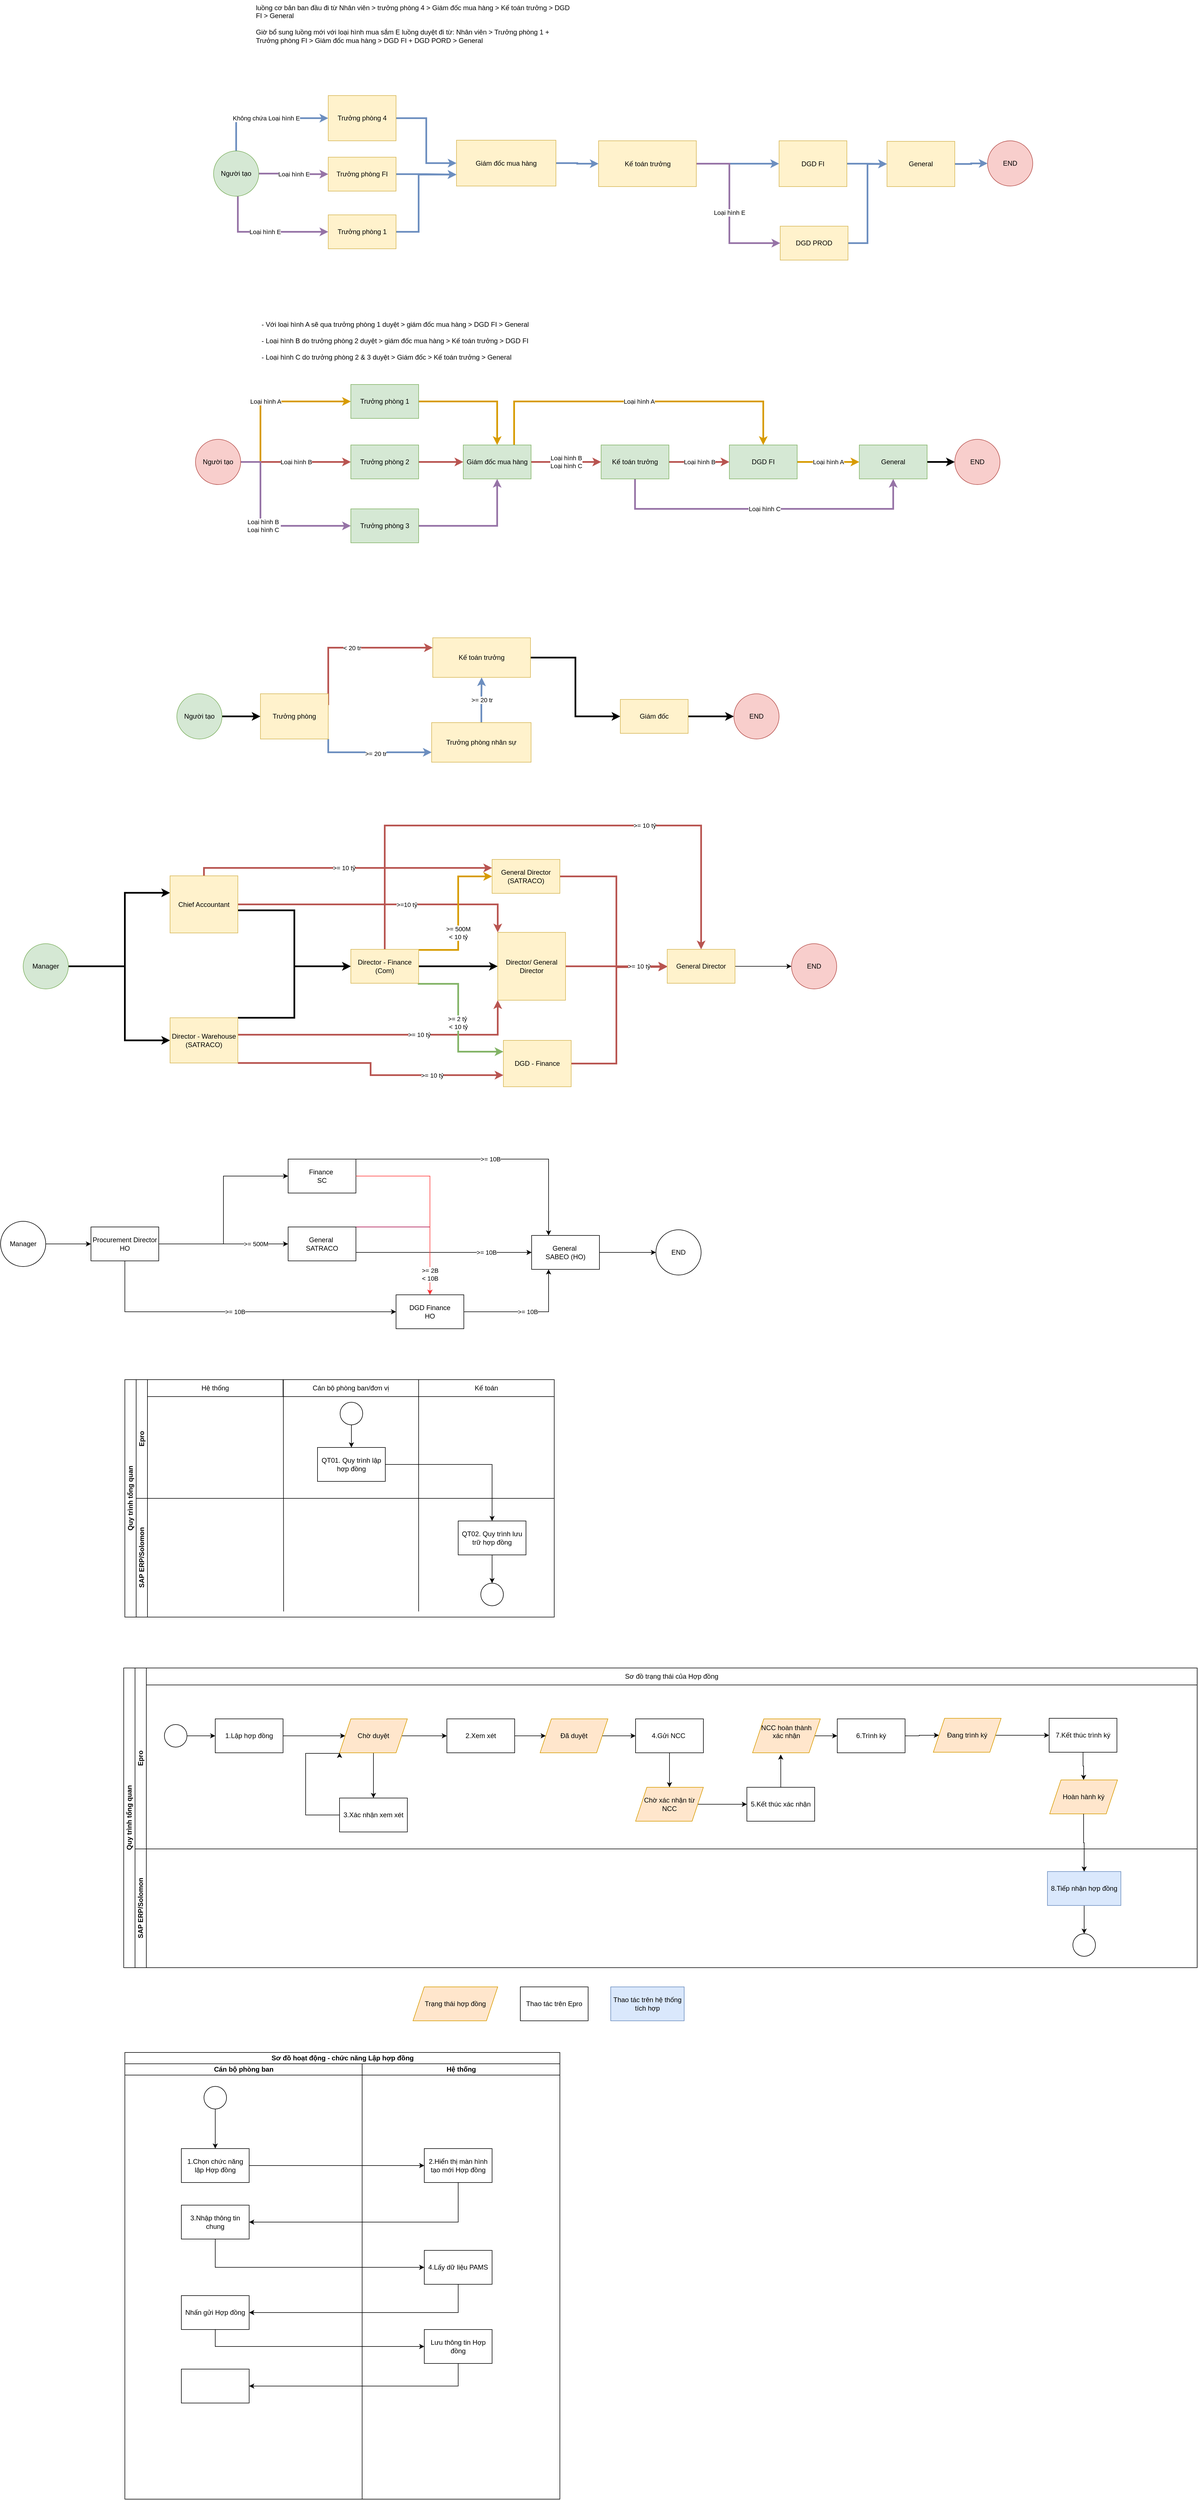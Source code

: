 <mxfile version="24.5.4" type="github">
  <diagram name="Trang-1" id="DKE-1wA-68H6ANHlTrfW">
    <mxGraphModel dx="1660" dy="3191" grid="1" gridSize="10" guides="1" tooltips="1" connect="1" arrows="1" fold="1" page="1" pageScale="1" pageWidth="827" pageHeight="1169" math="0" shadow="0">
      <root>
        <mxCell id="0" />
        <mxCell id="1" parent="0" />
        <mxCell id="VpRF0-kcj2pOvB9V1jlZ-3" value="" style="edgeStyle=orthogonalEdgeStyle;rounded=0;orthogonalLoop=1;jettySize=auto;html=1;" parent="1" source="VpRF0-kcj2pOvB9V1jlZ-1" target="VpRF0-kcj2pOvB9V1jlZ-2" edge="1">
          <mxGeometry relative="1" as="geometry" />
        </mxCell>
        <mxCell id="VpRF0-kcj2pOvB9V1jlZ-1" value="Manager" style="ellipse;whiteSpace=wrap;html=1;aspect=fixed;" parent="1" vertex="1">
          <mxGeometry x="20" y="370" width="80" height="80" as="geometry" />
        </mxCell>
        <mxCell id="VpRF0-kcj2pOvB9V1jlZ-5" value="" style="edgeStyle=orthogonalEdgeStyle;rounded=0;orthogonalLoop=1;jettySize=auto;html=1;entryX=0;entryY=0.5;entryDx=0;entryDy=0;" parent="1" source="VpRF0-kcj2pOvB9V1jlZ-2" target="VpRF0-kcj2pOvB9V1jlZ-4" edge="1">
          <mxGeometry relative="1" as="geometry" />
        </mxCell>
        <mxCell id="VpRF0-kcj2pOvB9V1jlZ-7" value="&amp;gt;= 500M" style="edgeStyle=orthogonalEdgeStyle;rounded=0;orthogonalLoop=1;jettySize=auto;html=1;" parent="1" source="VpRF0-kcj2pOvB9V1jlZ-2" target="VpRF0-kcj2pOvB9V1jlZ-6" edge="1">
          <mxGeometry x="0.5" relative="1" as="geometry">
            <mxPoint as="offset" />
          </mxGeometry>
        </mxCell>
        <mxCell id="VpRF0-kcj2pOvB9V1jlZ-9" value="&amp;gt;= 10B" style="edgeStyle=orthogonalEdgeStyle;rounded=0;orthogonalLoop=1;jettySize=auto;html=1;" parent="1" source="VpRF0-kcj2pOvB9V1jlZ-2" target="VpRF0-kcj2pOvB9V1jlZ-8" edge="1">
          <mxGeometry relative="1" as="geometry">
            <Array as="points">
              <mxPoint x="240" y="530" />
            </Array>
          </mxGeometry>
        </mxCell>
        <mxCell id="VpRF0-kcj2pOvB9V1jlZ-2" value="Procurement Director&lt;br&gt;HO" style="whiteSpace=wrap;html=1;" parent="1" vertex="1">
          <mxGeometry x="180" y="380" width="120" height="60" as="geometry" />
        </mxCell>
        <mxCell id="VpRF0-kcj2pOvB9V1jlZ-14" value="&amp;gt;= 10B" style="edgeStyle=orthogonalEdgeStyle;rounded=0;orthogonalLoop=1;jettySize=auto;html=1;exitX=1;exitY=0;exitDx=0;exitDy=0;entryX=0.25;entryY=0;entryDx=0;entryDy=0;" parent="1" source="VpRF0-kcj2pOvB9V1jlZ-4" target="VpRF0-kcj2pOvB9V1jlZ-12" edge="1">
          <mxGeometry relative="1" as="geometry">
            <mxPoint x="990" y="360" as="targetPoint" />
            <Array as="points">
              <mxPoint x="990" y="260" />
            </Array>
          </mxGeometry>
        </mxCell>
        <mxCell id="VpRF0-kcj2pOvB9V1jlZ-4" value="Finance&amp;nbsp;&lt;br&gt;SC" style="whiteSpace=wrap;html=1;" parent="1" vertex="1">
          <mxGeometry x="529" y="260" width="120" height="60" as="geometry" />
        </mxCell>
        <mxCell id="VpRF0-kcj2pOvB9V1jlZ-11" style="edgeStyle=orthogonalEdgeStyle;rounded=0;orthogonalLoop=1;jettySize=auto;html=1;entryX=0.5;entryY=0;entryDx=0;entryDy=0;fillColor=#FF0000;strokeColor=#A50040;" parent="1" source="VpRF0-kcj2pOvB9V1jlZ-6" target="VpRF0-kcj2pOvB9V1jlZ-8" edge="1">
          <mxGeometry relative="1" as="geometry">
            <mxPoint x="740" y="490" as="targetPoint" />
            <Array as="points">
              <mxPoint x="780" y="380" />
            </Array>
          </mxGeometry>
        </mxCell>
        <mxCell id="VpRF0-kcj2pOvB9V1jlZ-17" value="&amp;gt;= 10B" style="edgeStyle=orthogonalEdgeStyle;rounded=0;orthogonalLoop=1;jettySize=auto;html=1;exitX=1;exitY=0.75;exitDx=0;exitDy=0;entryX=0;entryY=0.5;entryDx=0;entryDy=0;" parent="1" source="VpRF0-kcj2pOvB9V1jlZ-6" target="VpRF0-kcj2pOvB9V1jlZ-12" edge="1">
          <mxGeometry x="0.485" relative="1" as="geometry">
            <mxPoint as="offset" />
          </mxGeometry>
        </mxCell>
        <mxCell id="VpRF0-kcj2pOvB9V1jlZ-6" value="General&amp;nbsp;&lt;br&gt;SATRACO" style="whiteSpace=wrap;html=1;" parent="1" vertex="1">
          <mxGeometry x="529" y="380" width="120" height="60" as="geometry" />
        </mxCell>
        <mxCell id="VpRF0-kcj2pOvB9V1jlZ-13" value="&amp;gt;= 10B" style="edgeStyle=orthogonalEdgeStyle;rounded=0;orthogonalLoop=1;jettySize=auto;html=1;" parent="1" source="VpRF0-kcj2pOvB9V1jlZ-8" target="VpRF0-kcj2pOvB9V1jlZ-12" edge="1">
          <mxGeometry relative="1" as="geometry">
            <Array as="points">
              <mxPoint x="990" y="530" />
            </Array>
          </mxGeometry>
        </mxCell>
        <mxCell id="VpRF0-kcj2pOvB9V1jlZ-8" value="DGD Finance&lt;br&gt;HO" style="whiteSpace=wrap;html=1;" parent="1" vertex="1">
          <mxGeometry x="720" y="500" width="120" height="60" as="geometry" />
        </mxCell>
        <mxCell id="VpRF0-kcj2pOvB9V1jlZ-10" value="&amp;gt;= 2B&lt;br&gt;&amp;lt; 10B" style="edgeStyle=orthogonalEdgeStyle;rounded=0;orthogonalLoop=1;jettySize=auto;html=1;entryX=0.5;entryY=0;entryDx=0;entryDy=0;fillColor=#f8cecc;strokeColor=#FF3333;" parent="1" source="VpRF0-kcj2pOvB9V1jlZ-4" target="VpRF0-kcj2pOvB9V1jlZ-8" edge="1">
          <mxGeometry x="0.789" relative="1" as="geometry">
            <mxPoint as="offset" />
          </mxGeometry>
        </mxCell>
        <mxCell id="VpRF0-kcj2pOvB9V1jlZ-19" value="" style="edgeStyle=orthogonalEdgeStyle;rounded=0;orthogonalLoop=1;jettySize=auto;html=1;" parent="1" source="VpRF0-kcj2pOvB9V1jlZ-12" target="VpRF0-kcj2pOvB9V1jlZ-18" edge="1">
          <mxGeometry relative="1" as="geometry" />
        </mxCell>
        <mxCell id="VpRF0-kcj2pOvB9V1jlZ-12" value="General&amp;nbsp;&lt;br&gt;SABEO (HO)" style="whiteSpace=wrap;html=1;" parent="1" vertex="1">
          <mxGeometry x="960" y="395" width="120" height="60" as="geometry" />
        </mxCell>
        <mxCell id="VpRF0-kcj2pOvB9V1jlZ-18" value="END" style="ellipse;whiteSpace=wrap;html=1;" parent="1" vertex="1">
          <mxGeometry x="1180" y="385" width="80" height="80" as="geometry" />
        </mxCell>
        <mxCell id="MUlyrBpXQZyQgoHhLzQk-3" value="" style="edgeStyle=orthogonalEdgeStyle;rounded=0;orthogonalLoop=1;jettySize=auto;html=1;strokeWidth=3;" parent="1" source="MUlyrBpXQZyQgoHhLzQk-1" target="MUlyrBpXQZyQgoHhLzQk-2" edge="1">
          <mxGeometry relative="1" as="geometry">
            <Array as="points">
              <mxPoint x="240" y="-81" />
              <mxPoint x="240" y="-211" />
            </Array>
          </mxGeometry>
        </mxCell>
        <mxCell id="MUlyrBpXQZyQgoHhLzQk-29" style="edgeStyle=orthogonalEdgeStyle;rounded=0;orthogonalLoop=1;jettySize=auto;html=1;entryX=0;entryY=0.5;entryDx=0;entryDy=0;strokeWidth=3;" parent="1" source="MUlyrBpXQZyQgoHhLzQk-1" target="MUlyrBpXQZyQgoHhLzQk-4" edge="1">
          <mxGeometry relative="1" as="geometry">
            <Array as="points">
              <mxPoint x="240" y="-81" />
              <mxPoint x="240" y="50" />
            </Array>
          </mxGeometry>
        </mxCell>
        <mxCell id="MUlyrBpXQZyQgoHhLzQk-1" value="Manager" style="ellipse;whiteSpace=wrap;html=1;aspect=fixed;fillColor=#d5e8d4;strokeColor=#82b366;" parent="1" vertex="1">
          <mxGeometry x="60" y="-121" width="80" height="80" as="geometry" />
        </mxCell>
        <mxCell id="MUlyrBpXQZyQgoHhLzQk-7" value="" style="edgeStyle=orthogonalEdgeStyle;rounded=0;orthogonalLoop=1;jettySize=auto;html=1;entryX=0;entryY=0.5;entryDx=0;entryDy=0;strokeWidth=3;" parent="1" source="MUlyrBpXQZyQgoHhLzQk-2" target="MUlyrBpXQZyQgoHhLzQk-6" edge="1">
          <mxGeometry relative="1" as="geometry">
            <Array as="points">
              <mxPoint x="440" y="-180" />
              <mxPoint x="540" y="-180" />
              <mxPoint x="540" y="-81" />
            </Array>
          </mxGeometry>
        </mxCell>
        <mxCell id="MUlyrBpXQZyQgoHhLzQk-20" value="&amp;gt;= 10 tỷ" style="edgeStyle=orthogonalEdgeStyle;rounded=0;orthogonalLoop=1;jettySize=auto;html=1;entryX=0;entryY=0.25;entryDx=0;entryDy=0;fillColor=#f8cecc;strokeColor=#b85450;strokeWidth=3;" parent="1" source="MUlyrBpXQZyQgoHhLzQk-2" target="MUlyrBpXQZyQgoHhLzQk-11" edge="1">
          <mxGeometry relative="1" as="geometry">
            <Array as="points">
              <mxPoint x="380" y="-255" />
            </Array>
          </mxGeometry>
        </mxCell>
        <mxCell id="MUlyrBpXQZyQgoHhLzQk-25" value="&amp;gt;=10 tỷ" style="edgeStyle=orthogonalEdgeStyle;rounded=0;orthogonalLoop=1;jettySize=auto;html=1;exitX=1;exitY=0.5;exitDx=0;exitDy=0;entryX=0;entryY=0;entryDx=0;entryDy=0;fillColor=#f8cecc;strokeColor=#b85450;strokeWidth=3;" parent="1" source="MUlyrBpXQZyQgoHhLzQk-2" target="MUlyrBpXQZyQgoHhLzQk-9" edge="1">
          <mxGeometry x="0.171" relative="1" as="geometry">
            <Array as="points">
              <mxPoint x="440" y="-190" />
              <mxPoint x="900" y="-190" />
            </Array>
            <mxPoint as="offset" />
          </mxGeometry>
        </mxCell>
        <mxCell id="MUlyrBpXQZyQgoHhLzQk-2" value="Chief Accountant" style="whiteSpace=wrap;html=1;fillColor=#fff2cc;strokeColor=#d6b656;" parent="1" vertex="1">
          <mxGeometry x="320" y="-241" width="120" height="101" as="geometry" />
        </mxCell>
        <mxCell id="MUlyrBpXQZyQgoHhLzQk-8" style="edgeStyle=orthogonalEdgeStyle;rounded=0;orthogonalLoop=1;jettySize=auto;html=1;exitX=1;exitY=0;exitDx=0;exitDy=0;entryX=0;entryY=0.5;entryDx=0;entryDy=0;strokeWidth=3;" parent="1" source="MUlyrBpXQZyQgoHhLzQk-4" target="MUlyrBpXQZyQgoHhLzQk-6" edge="1">
          <mxGeometry relative="1" as="geometry">
            <Array as="points">
              <mxPoint x="540" y="10" />
              <mxPoint x="540" y="-81" />
            </Array>
          </mxGeometry>
        </mxCell>
        <mxCell id="MUlyrBpXQZyQgoHhLzQk-24" value="&amp;gt;= 10 tỷ" style="edgeStyle=orthogonalEdgeStyle;rounded=0;orthogonalLoop=1;jettySize=auto;html=1;exitX=1;exitY=0.75;exitDx=0;exitDy=0;entryX=0;entryY=1;entryDx=0;entryDy=0;fillColor=#f8cecc;strokeColor=#b85450;strokeWidth=3;" parent="1" target="MUlyrBpXQZyQgoHhLzQk-9" edge="1">
          <mxGeometry x="0.388" relative="1" as="geometry">
            <mxPoint x="790" y="-41" as="targetPoint" />
            <mxPoint x="330" y="64" as="sourcePoint" />
            <Array as="points">
              <mxPoint x="330" y="40" />
              <mxPoint x="900" y="40" />
            </Array>
            <mxPoint as="offset" />
          </mxGeometry>
        </mxCell>
        <mxCell id="MUlyrBpXQZyQgoHhLzQk-26" value="&amp;gt;= 10 tỷ" style="edgeStyle=orthogonalEdgeStyle;rounded=0;orthogonalLoop=1;jettySize=auto;html=1;entryX=0;entryY=0.75;entryDx=0;entryDy=0;fillColor=#f8cecc;strokeColor=#b85450;strokeWidth=3;" parent="1" source="MUlyrBpXQZyQgoHhLzQk-4" target="MUlyrBpXQZyQgoHhLzQk-13" edge="1">
          <mxGeometry x="0.483" relative="1" as="geometry">
            <Array as="points">
              <mxPoint x="675" y="90" />
              <mxPoint x="675" y="112" />
            </Array>
            <mxPoint x="1" as="offset" />
          </mxGeometry>
        </mxCell>
        <mxCell id="MUlyrBpXQZyQgoHhLzQk-4" value="Director - Warehouse (SATRACO)" style="whiteSpace=wrap;html=1;fillColor=#fff2cc;strokeColor=#d6b656;" parent="1" vertex="1">
          <mxGeometry x="320" y="10" width="120" height="80" as="geometry" />
        </mxCell>
        <mxCell id="MUlyrBpXQZyQgoHhLzQk-10" value="" style="edgeStyle=orthogonalEdgeStyle;rounded=0;orthogonalLoop=1;jettySize=auto;html=1;strokeWidth=3;" parent="1" source="MUlyrBpXQZyQgoHhLzQk-6" target="MUlyrBpXQZyQgoHhLzQk-9" edge="1">
          <mxGeometry relative="1" as="geometry" />
        </mxCell>
        <mxCell id="MUlyrBpXQZyQgoHhLzQk-12" value="&amp;gt;= 500M&lt;br&gt;&amp;lt; 10 tỷ" style="edgeStyle=orthogonalEdgeStyle;rounded=0;orthogonalLoop=1;jettySize=auto;html=1;fillColor=#ffe6cc;strokeColor=#d79b00;strokeWidth=3;" parent="1" source="MUlyrBpXQZyQgoHhLzQk-6" target="MUlyrBpXQZyQgoHhLzQk-11" edge="1">
          <mxGeometry x="-0.231" relative="1" as="geometry">
            <Array as="points">
              <mxPoint x="830" y="-110" />
              <mxPoint x="830" y="-240" />
            </Array>
            <mxPoint as="offset" />
          </mxGeometry>
        </mxCell>
        <mxCell id="MUlyrBpXQZyQgoHhLzQk-14" value="&amp;gt;= 2 tỷ&amp;nbsp;&lt;br&gt;&amp;lt; 10 tỷ" style="edgeStyle=orthogonalEdgeStyle;rounded=0;orthogonalLoop=1;jettySize=auto;html=1;fillColor=#d5e8d4;strokeColor=#82b366;strokeWidth=3;" parent="1" source="MUlyrBpXQZyQgoHhLzQk-6" target="MUlyrBpXQZyQgoHhLzQk-13" edge="1">
          <mxGeometry x="0.033" relative="1" as="geometry">
            <Array as="points">
              <mxPoint x="760" y="-50" />
              <mxPoint x="830" y="-50" />
              <mxPoint x="830" y="70" />
            </Array>
            <mxPoint as="offset" />
          </mxGeometry>
        </mxCell>
        <mxCell id="MUlyrBpXQZyQgoHhLzQk-16" value="&amp;gt;= 10 tỷ" style="edgeStyle=orthogonalEdgeStyle;rounded=0;orthogonalLoop=1;jettySize=auto;html=1;fillColor=#f8cecc;strokeColor=#b85450;strokeWidth=3;" parent="1" source="MUlyrBpXQZyQgoHhLzQk-6" target="MUlyrBpXQZyQgoHhLzQk-15" edge="1">
          <mxGeometry x="0.361" relative="1" as="geometry">
            <Array as="points">
              <mxPoint x="700" y="-330" />
              <mxPoint x="1260" y="-330" />
            </Array>
            <mxPoint as="offset" />
          </mxGeometry>
        </mxCell>
        <mxCell id="MUlyrBpXQZyQgoHhLzQk-6" value="Director - Finance (Com)" style="whiteSpace=wrap;html=1;fillColor=#fff2cc;strokeColor=#d6b656;" parent="1" vertex="1">
          <mxGeometry x="640" y="-111" width="120" height="60" as="geometry" />
        </mxCell>
        <mxCell id="MUlyrBpXQZyQgoHhLzQk-28" style="edgeStyle=orthogonalEdgeStyle;rounded=0;orthogonalLoop=1;jettySize=auto;html=1;exitX=1;exitY=0.5;exitDx=0;exitDy=0;fillColor=#f8cecc;strokeColor=#b85450;strokeWidth=3;" parent="1" source="MUlyrBpXQZyQgoHhLzQk-9" edge="1">
          <mxGeometry relative="1" as="geometry">
            <mxPoint x="1200" y="-80" as="targetPoint" />
          </mxGeometry>
        </mxCell>
        <mxCell id="MUlyrBpXQZyQgoHhLzQk-9" value="Director/ General Director" style="whiteSpace=wrap;html=1;fillColor=#fff2cc;strokeColor=#d6b656;" parent="1" vertex="1">
          <mxGeometry x="900" y="-141" width="120" height="120" as="geometry" />
        </mxCell>
        <mxCell id="MUlyrBpXQZyQgoHhLzQk-17" value="" style="edgeStyle=orthogonalEdgeStyle;rounded=0;orthogonalLoop=1;jettySize=auto;html=1;entryX=0;entryY=0.5;entryDx=0;entryDy=0;fillColor=#f8cecc;strokeColor=#b85450;strokeWidth=3;" parent="1" source="MUlyrBpXQZyQgoHhLzQk-11" target="MUlyrBpXQZyQgoHhLzQk-15" edge="1">
          <mxGeometry relative="1" as="geometry">
            <Array as="points">
              <mxPoint x="1110" y="-240" />
              <mxPoint x="1110" y="-81" />
            </Array>
          </mxGeometry>
        </mxCell>
        <mxCell id="MUlyrBpXQZyQgoHhLzQk-11" value="General Director (SATRACO)" style="whiteSpace=wrap;html=1;fillColor=#fff2cc;strokeColor=#d6b656;" parent="1" vertex="1">
          <mxGeometry x="890" y="-270" width="120" height="60" as="geometry" />
        </mxCell>
        <mxCell id="MUlyrBpXQZyQgoHhLzQk-19" value="&amp;gt;= 10 tỷ" style="edgeStyle=orthogonalEdgeStyle;rounded=0;orthogonalLoop=1;jettySize=auto;html=1;entryX=0;entryY=0.5;entryDx=0;entryDy=0;fillColor=#f8cecc;strokeColor=#b85450;strokeWidth=3;" parent="1" source="MUlyrBpXQZyQgoHhLzQk-13" target="MUlyrBpXQZyQgoHhLzQk-15" edge="1">
          <mxGeometry x="0.708" relative="1" as="geometry">
            <Array as="points">
              <mxPoint x="1110" y="91" />
              <mxPoint x="1110" y="-81" />
            </Array>
            <mxPoint as="offset" />
          </mxGeometry>
        </mxCell>
        <mxCell id="MUlyrBpXQZyQgoHhLzQk-13" value="DGD - Finance" style="whiteSpace=wrap;html=1;fillColor=#fff2cc;strokeColor=#d6b656;" parent="1" vertex="1">
          <mxGeometry x="910" y="50" width="120" height="82" as="geometry" />
        </mxCell>
        <mxCell id="MUlyrBpXQZyQgoHhLzQk-31" value="" style="edgeStyle=orthogonalEdgeStyle;rounded=0;orthogonalLoop=1;jettySize=auto;html=1;" parent="1" source="MUlyrBpXQZyQgoHhLzQk-15" target="MUlyrBpXQZyQgoHhLzQk-30" edge="1">
          <mxGeometry relative="1" as="geometry" />
        </mxCell>
        <mxCell id="MUlyrBpXQZyQgoHhLzQk-15" value="General Director" style="whiteSpace=wrap;html=1;fillColor=#fff2cc;strokeColor=#d6b656;" parent="1" vertex="1">
          <mxGeometry x="1200" y="-111" width="120" height="60" as="geometry" />
        </mxCell>
        <mxCell id="MUlyrBpXQZyQgoHhLzQk-30" value="END" style="ellipse;whiteSpace=wrap;html=1;fillColor=#f8cecc;strokeColor=#b85450;" parent="1" vertex="1">
          <mxGeometry x="1420" y="-121" width="80" height="80" as="geometry" />
        </mxCell>
        <mxCell id="Dv49LnbUf5v2qNtDCflY-1" value="Quy trình tổng quan" style="swimlane;childLayout=stackLayout;resizeParent=1;resizeParentMax=0;horizontal=0;startSize=20;horizontalStack=0;html=1;" parent="1" vertex="1">
          <mxGeometry x="240" y="650" width="760" height="420" as="geometry" />
        </mxCell>
        <mxCell id="Dv49LnbUf5v2qNtDCflY-3" value="Epro" style="swimlane;startSize=20;horizontal=0;html=1;" parent="Dv49LnbUf5v2qNtDCflY-1" vertex="1">
          <mxGeometry x="20" width="740" height="210" as="geometry" />
        </mxCell>
        <mxCell id="Dv49LnbUf5v2qNtDCflY-6" value="Hệ thống" style="rounded=0;whiteSpace=wrap;html=1;" parent="Dv49LnbUf5v2qNtDCflY-3" vertex="1">
          <mxGeometry x="20" width="240" height="30" as="geometry" />
        </mxCell>
        <mxCell id="Dv49LnbUf5v2qNtDCflY-8" value="" style="endArrow=none;html=1;rounded=0;entryX=0.25;entryY=0;entryDx=0;entryDy=0;" parent="Dv49LnbUf5v2qNtDCflY-3" edge="1">
          <mxGeometry width="50" height="50" relative="1" as="geometry">
            <mxPoint x="500" y="410" as="sourcePoint" />
            <mxPoint x="500" as="targetPoint" />
          </mxGeometry>
        </mxCell>
        <mxCell id="Dv49LnbUf5v2qNtDCflY-9" value="Cán bộ phòng ban/đơn vị" style="rounded=0;whiteSpace=wrap;html=1;" parent="Dv49LnbUf5v2qNtDCflY-3" vertex="1">
          <mxGeometry x="260" width="240" height="30" as="geometry" />
        </mxCell>
        <mxCell id="Dv49LnbUf5v2qNtDCflY-16" value="Kế toán" style="rounded=0;whiteSpace=wrap;html=1;" parent="Dv49LnbUf5v2qNtDCflY-3" vertex="1">
          <mxGeometry x="500" width="240" height="30" as="geometry" />
        </mxCell>
        <mxCell id="Dv49LnbUf5v2qNtDCflY-20" value="" style="edgeStyle=orthogonalEdgeStyle;rounded=0;orthogonalLoop=1;jettySize=auto;html=1;" parent="Dv49LnbUf5v2qNtDCflY-3" source="Dv49LnbUf5v2qNtDCflY-17" target="Dv49LnbUf5v2qNtDCflY-19" edge="1">
          <mxGeometry relative="1" as="geometry" />
        </mxCell>
        <mxCell id="Dv49LnbUf5v2qNtDCflY-17" value="" style="ellipse;whiteSpace=wrap;html=1;aspect=fixed;" parent="Dv49LnbUf5v2qNtDCflY-3" vertex="1">
          <mxGeometry x="361" y="40" width="40" height="40" as="geometry" />
        </mxCell>
        <mxCell id="Dv49LnbUf5v2qNtDCflY-19" value="QT01. Quy trình lập hợp đồng" style="whiteSpace=wrap;html=1;" parent="Dv49LnbUf5v2qNtDCflY-3" vertex="1">
          <mxGeometry x="321" y="120" width="120" height="60" as="geometry" />
        </mxCell>
        <mxCell id="Dv49LnbUf5v2qNtDCflY-4" value="SAP ERP/Solomon" style="swimlane;startSize=20;horizontal=0;html=1;" parent="Dv49LnbUf5v2qNtDCflY-1" vertex="1">
          <mxGeometry x="20" y="210" width="740" height="210" as="geometry" />
        </mxCell>
        <mxCell id="Dv49LnbUf5v2qNtDCflY-18" value="" style="ellipse;whiteSpace=wrap;html=1;aspect=fixed;" parent="Dv49LnbUf5v2qNtDCflY-4" vertex="1">
          <mxGeometry x="610" y="150" width="40" height="40" as="geometry" />
        </mxCell>
        <mxCell id="Dv49LnbUf5v2qNtDCflY-24" style="edgeStyle=orthogonalEdgeStyle;rounded=0;orthogonalLoop=1;jettySize=auto;html=1;entryX=0.5;entryY=0;entryDx=0;entryDy=0;" parent="Dv49LnbUf5v2qNtDCflY-4" source="Dv49LnbUf5v2qNtDCflY-22" target="Dv49LnbUf5v2qNtDCflY-18" edge="1">
          <mxGeometry relative="1" as="geometry" />
        </mxCell>
        <mxCell id="Dv49LnbUf5v2qNtDCflY-22" value="QT02. Quy trình lưu trữ hợp đồng" style="whiteSpace=wrap;html=1;" parent="Dv49LnbUf5v2qNtDCflY-4" vertex="1">
          <mxGeometry x="570" y="40" width="120" height="60" as="geometry" />
        </mxCell>
        <mxCell id="Dv49LnbUf5v2qNtDCflY-23" value="" style="edgeStyle=orthogonalEdgeStyle;rounded=0;orthogonalLoop=1;jettySize=auto;html=1;" parent="Dv49LnbUf5v2qNtDCflY-1" source="Dv49LnbUf5v2qNtDCflY-19" target="Dv49LnbUf5v2qNtDCflY-22" edge="1">
          <mxGeometry relative="1" as="geometry" />
        </mxCell>
        <mxCell id="Dv49LnbUf5v2qNtDCflY-7" value="" style="endArrow=none;html=1;rounded=0;entryX=0.25;entryY=0;entryDx=0;entryDy=0;" parent="1" edge="1">
          <mxGeometry width="50" height="50" relative="1" as="geometry">
            <mxPoint x="521" y="1060" as="sourcePoint" />
            <mxPoint x="520.5" y="650" as="targetPoint" />
          </mxGeometry>
        </mxCell>
        <mxCell id="Dv49LnbUf5v2qNtDCflY-25" value="Quy trình tổng quan" style="swimlane;childLayout=stackLayout;resizeParent=1;resizeParentMax=0;horizontal=0;startSize=20;horizontalStack=0;html=1;" parent="1" vertex="1">
          <mxGeometry x="238" y="1160" width="1900" height="530" as="geometry" />
        </mxCell>
        <mxCell id="Dv49LnbUf5v2qNtDCflY-26" value="Epro" style="swimlane;startSize=20;horizontal=0;html=1;" parent="Dv49LnbUf5v2qNtDCflY-25" vertex="1">
          <mxGeometry x="20" width="1880" height="320" as="geometry" />
        </mxCell>
        <mxCell id="Dv49LnbUf5v2qNtDCflY-29" value="Sơ đồ trạng thái của Hợp đồng" style="rounded=0;whiteSpace=wrap;html=1;" parent="Dv49LnbUf5v2qNtDCflY-26" vertex="1">
          <mxGeometry x="20" width="1860" height="30" as="geometry" />
        </mxCell>
        <mxCell id="Dv49LnbUf5v2qNtDCflY-31" value="" style="edgeStyle=orthogonalEdgeStyle;rounded=0;orthogonalLoop=1;jettySize=auto;html=1;" parent="Dv49LnbUf5v2qNtDCflY-26" source="Dv49LnbUf5v2qNtDCflY-32" target="Dv49LnbUf5v2qNtDCflY-33" edge="1">
          <mxGeometry relative="1" as="geometry" />
        </mxCell>
        <mxCell id="Dv49LnbUf5v2qNtDCflY-32" value="" style="ellipse;whiteSpace=wrap;html=1;aspect=fixed;" parent="Dv49LnbUf5v2qNtDCflY-26" vertex="1">
          <mxGeometry x="52" y="100" width="40" height="40" as="geometry" />
        </mxCell>
        <mxCell id="Dv49LnbUf5v2qNtDCflY-42" value="" style="edgeStyle=orthogonalEdgeStyle;rounded=0;orthogonalLoop=1;jettySize=auto;html=1;entryX=0;entryY=0.5;entryDx=0;entryDy=0;" parent="Dv49LnbUf5v2qNtDCflY-26" source="Dv49LnbUf5v2qNtDCflY-33" target="Dv49LnbUf5v2qNtDCflY-76" edge="1">
          <mxGeometry relative="1" as="geometry">
            <mxPoint x="362" y="120" as="targetPoint" />
          </mxGeometry>
        </mxCell>
        <mxCell id="Dv49LnbUf5v2qNtDCflY-33" value="1.Lập hợp đồng" style="whiteSpace=wrap;html=1;" parent="Dv49LnbUf5v2qNtDCflY-26" vertex="1">
          <mxGeometry x="142" y="90" width="120" height="60" as="geometry" />
        </mxCell>
        <mxCell id="Dv49LnbUf5v2qNtDCflY-78" value="" style="edgeStyle=orthogonalEdgeStyle;rounded=0;orthogonalLoop=1;jettySize=auto;html=1;" parent="Dv49LnbUf5v2qNtDCflY-26" source="Dv49LnbUf5v2qNtDCflY-76" target="Dv49LnbUf5v2qNtDCflY-77" edge="1">
          <mxGeometry relative="1" as="geometry" />
        </mxCell>
        <mxCell id="Dv49LnbUf5v2qNtDCflY-82" value="" style="edgeStyle=orthogonalEdgeStyle;rounded=0;orthogonalLoop=1;jettySize=auto;html=1;" parent="Dv49LnbUf5v2qNtDCflY-26" source="Dv49LnbUf5v2qNtDCflY-76" target="Dv49LnbUf5v2qNtDCflY-81" edge="1">
          <mxGeometry relative="1" as="geometry" />
        </mxCell>
        <mxCell id="Dv49LnbUf5v2qNtDCflY-76" value="Chờ duyệt" style="shape=parallelogram;perimeter=parallelogramPerimeter;whiteSpace=wrap;html=1;fixedSize=1;fillColor=#ffe6cc;strokeColor=#d79b00;" parent="Dv49LnbUf5v2qNtDCflY-26" vertex="1">
          <mxGeometry x="362" y="90" width="120" height="60" as="geometry" />
        </mxCell>
        <mxCell id="Dv49LnbUf5v2qNtDCflY-79" style="edgeStyle=orthogonalEdgeStyle;rounded=0;orthogonalLoop=1;jettySize=auto;html=1;entryX=0;entryY=1;entryDx=0;entryDy=0;" parent="Dv49LnbUf5v2qNtDCflY-26" source="Dv49LnbUf5v2qNtDCflY-77" target="Dv49LnbUf5v2qNtDCflY-76" edge="1">
          <mxGeometry relative="1" as="geometry">
            <Array as="points">
              <mxPoint x="302" y="260" />
              <mxPoint x="302" y="151" />
              <mxPoint x="362" y="151" />
            </Array>
          </mxGeometry>
        </mxCell>
        <mxCell id="Dv49LnbUf5v2qNtDCflY-77" value="3.Xác nhận xem xét" style="whiteSpace=wrap;html=1;" parent="Dv49LnbUf5v2qNtDCflY-26" vertex="1">
          <mxGeometry x="362" y="230" width="120" height="60" as="geometry" />
        </mxCell>
        <mxCell id="Dv49LnbUf5v2qNtDCflY-88" value="" style="edgeStyle=orthogonalEdgeStyle;rounded=0;orthogonalLoop=1;jettySize=auto;html=1;" parent="Dv49LnbUf5v2qNtDCflY-26" source="Dv49LnbUf5v2qNtDCflY-80" target="Dv49LnbUf5v2qNtDCflY-87" edge="1">
          <mxGeometry relative="1" as="geometry" />
        </mxCell>
        <mxCell id="Dv49LnbUf5v2qNtDCflY-80" value="Đã duyệt" style="shape=parallelogram;perimeter=parallelogramPerimeter;whiteSpace=wrap;html=1;fixedSize=1;fillColor=#ffe6cc;strokeColor=#d79b00;" parent="Dv49LnbUf5v2qNtDCflY-26" vertex="1">
          <mxGeometry x="717" y="90" width="120" height="60" as="geometry" />
        </mxCell>
        <mxCell id="Dv49LnbUf5v2qNtDCflY-83" style="edgeStyle=orthogonalEdgeStyle;rounded=0;orthogonalLoop=1;jettySize=auto;html=1;exitX=1;exitY=0.5;exitDx=0;exitDy=0;entryX=0;entryY=0.5;entryDx=0;entryDy=0;" parent="Dv49LnbUf5v2qNtDCflY-26" source="Dv49LnbUf5v2qNtDCflY-81" target="Dv49LnbUf5v2qNtDCflY-80" edge="1">
          <mxGeometry relative="1" as="geometry" />
        </mxCell>
        <mxCell id="Dv49LnbUf5v2qNtDCflY-81" value="2.Xem xét" style="whiteSpace=wrap;html=1;" parent="Dv49LnbUf5v2qNtDCflY-26" vertex="1">
          <mxGeometry x="552" y="90" width="120" height="60" as="geometry" />
        </mxCell>
        <mxCell id="Dv49LnbUf5v2qNtDCflY-91" value="" style="edgeStyle=orthogonalEdgeStyle;rounded=0;orthogonalLoop=1;jettySize=auto;html=1;" parent="Dv49LnbUf5v2qNtDCflY-26" source="Dv49LnbUf5v2qNtDCflY-84" target="Dv49LnbUf5v2qNtDCflY-90" edge="1">
          <mxGeometry relative="1" as="geometry" />
        </mxCell>
        <mxCell id="Dv49LnbUf5v2qNtDCflY-84" value="Chờ xác nhận từ NCC" style="shape=parallelogram;perimeter=parallelogramPerimeter;whiteSpace=wrap;html=1;fixedSize=1;fillColor=#ffe6cc;strokeColor=#d79b00;" parent="Dv49LnbUf5v2qNtDCflY-26" vertex="1">
          <mxGeometry x="886" y="211" width="120" height="60" as="geometry" />
        </mxCell>
        <mxCell id="Dv49LnbUf5v2qNtDCflY-89" style="edgeStyle=orthogonalEdgeStyle;rounded=0;orthogonalLoop=1;jettySize=auto;html=1;entryX=0.5;entryY=0;entryDx=0;entryDy=0;" parent="Dv49LnbUf5v2qNtDCflY-26" source="Dv49LnbUf5v2qNtDCflY-87" target="Dv49LnbUf5v2qNtDCflY-84" edge="1">
          <mxGeometry relative="1" as="geometry" />
        </mxCell>
        <mxCell id="Dv49LnbUf5v2qNtDCflY-87" value="4.Gửi NCC&amp;nbsp;" style="whiteSpace=wrap;html=1;" parent="Dv49LnbUf5v2qNtDCflY-26" vertex="1">
          <mxGeometry x="886" y="90" width="120" height="60" as="geometry" />
        </mxCell>
        <mxCell id="Dv49LnbUf5v2qNtDCflY-90" value="5.Kết thúc xác nhận" style="whiteSpace=wrap;html=1;" parent="Dv49LnbUf5v2qNtDCflY-26" vertex="1">
          <mxGeometry x="1083" y="211" width="120" height="60" as="geometry" />
        </mxCell>
        <mxCell id="Dv49LnbUf5v2qNtDCflY-94" value="" style="edgeStyle=orthogonalEdgeStyle;rounded=0;orthogonalLoop=1;jettySize=auto;html=1;" parent="Dv49LnbUf5v2qNtDCflY-26" source="Dv49LnbUf5v2qNtDCflY-92" target="Dv49LnbUf5v2qNtDCflY-93" edge="1">
          <mxGeometry relative="1" as="geometry" />
        </mxCell>
        <mxCell id="Dv49LnbUf5v2qNtDCflY-92" value="NCC hoàn thành&lt;div&gt;&lt;span style=&quot;background-color: initial;&quot;&gt;xác nhận&lt;/span&gt;&lt;br&gt;&lt;/div&gt;&lt;div&gt;&lt;div&gt;&lt;br&gt;&lt;/div&gt;&lt;/div&gt;" style="shape=parallelogram;perimeter=parallelogramPerimeter;whiteSpace=wrap;html=1;fixedSize=1;fillColor=#ffe6cc;strokeColor=#d79b00;" parent="Dv49LnbUf5v2qNtDCflY-26" vertex="1">
          <mxGeometry x="1093" y="90" width="120" height="60" as="geometry" />
        </mxCell>
        <mxCell id="Dv49LnbUf5v2qNtDCflY-101" style="edgeStyle=orthogonalEdgeStyle;rounded=0;orthogonalLoop=1;jettySize=auto;html=1;exitX=1;exitY=0.5;exitDx=0;exitDy=0;entryX=0;entryY=0.5;entryDx=0;entryDy=0;" parent="Dv49LnbUf5v2qNtDCflY-26" source="Dv49LnbUf5v2qNtDCflY-93" target="Dv49LnbUf5v2qNtDCflY-95" edge="1">
          <mxGeometry relative="1" as="geometry" />
        </mxCell>
        <mxCell id="Dv49LnbUf5v2qNtDCflY-93" value="6.Trình ký" style="whiteSpace=wrap;html=1;" parent="Dv49LnbUf5v2qNtDCflY-26" vertex="1">
          <mxGeometry x="1243" y="90" width="120" height="60" as="geometry" />
        </mxCell>
        <mxCell id="Dv49LnbUf5v2qNtDCflY-97" value="" style="edgeStyle=orthogonalEdgeStyle;rounded=0;orthogonalLoop=1;jettySize=auto;html=1;" parent="Dv49LnbUf5v2qNtDCflY-26" source="Dv49LnbUf5v2qNtDCflY-95" target="Dv49LnbUf5v2qNtDCflY-96" edge="1">
          <mxGeometry relative="1" as="geometry" />
        </mxCell>
        <mxCell id="Dv49LnbUf5v2qNtDCflY-95" value="Đang trình ký" style="shape=parallelogram;perimeter=parallelogramPerimeter;whiteSpace=wrap;html=1;fixedSize=1;fillColor=#ffe6cc;strokeColor=#d79b00;" parent="Dv49LnbUf5v2qNtDCflY-26" vertex="1">
          <mxGeometry x="1413" y="89" width="120" height="60" as="geometry" />
        </mxCell>
        <mxCell id="Dv49LnbUf5v2qNtDCflY-102" style="edgeStyle=orthogonalEdgeStyle;rounded=0;orthogonalLoop=1;jettySize=auto;html=1;exitX=0.5;exitY=1;exitDx=0;exitDy=0;entryX=0.5;entryY=0;entryDx=0;entryDy=0;" parent="Dv49LnbUf5v2qNtDCflY-26" source="Dv49LnbUf5v2qNtDCflY-96" target="Dv49LnbUf5v2qNtDCflY-98" edge="1">
          <mxGeometry relative="1" as="geometry" />
        </mxCell>
        <mxCell id="Dv49LnbUf5v2qNtDCflY-96" value="7.Kết thúc trình ký" style="whiteSpace=wrap;html=1;" parent="Dv49LnbUf5v2qNtDCflY-26" vertex="1">
          <mxGeometry x="1618" y="89" width="120" height="60" as="geometry" />
        </mxCell>
        <mxCell id="Dv49LnbUf5v2qNtDCflY-98" value="Hoàn hành ký" style="shape=parallelogram;perimeter=parallelogramPerimeter;whiteSpace=wrap;html=1;fixedSize=1;fillColor=#ffe6cc;strokeColor=#d79b00;" parent="Dv49LnbUf5v2qNtDCflY-26" vertex="1">
          <mxGeometry x="1619" y="198" width="120" height="60" as="geometry" />
        </mxCell>
        <mxCell id="Dv49LnbUf5v2qNtDCflY-99" style="edgeStyle=orthogonalEdgeStyle;rounded=0;orthogonalLoop=1;jettySize=auto;html=1;exitX=0.5;exitY=0;exitDx=0;exitDy=0;entryX=0.416;entryY=1.05;entryDx=0;entryDy=0;entryPerimeter=0;" parent="Dv49LnbUf5v2qNtDCflY-26" source="Dv49LnbUf5v2qNtDCflY-90" target="Dv49LnbUf5v2qNtDCflY-92" edge="1">
          <mxGeometry relative="1" as="geometry" />
        </mxCell>
        <mxCell id="Dv49LnbUf5v2qNtDCflY-34" value="SAP ERP/Solomon" style="swimlane;startSize=20;horizontal=0;html=1;" parent="Dv49LnbUf5v2qNtDCflY-25" vertex="1">
          <mxGeometry x="20" y="320" width="1880" height="210" as="geometry" />
        </mxCell>
        <mxCell id="Dv49LnbUf5v2qNtDCflY-35" value="" style="ellipse;whiteSpace=wrap;html=1;aspect=fixed;" parent="Dv49LnbUf5v2qNtDCflY-34" vertex="1">
          <mxGeometry x="1660" y="150" width="40" height="40" as="geometry" />
        </mxCell>
        <mxCell id="Dv49LnbUf5v2qNtDCflY-36" style="edgeStyle=orthogonalEdgeStyle;rounded=0;orthogonalLoop=1;jettySize=auto;html=1;entryX=0.5;entryY=0;entryDx=0;entryDy=0;" parent="Dv49LnbUf5v2qNtDCflY-34" source="Dv49LnbUf5v2qNtDCflY-37" edge="1">
          <mxGeometry relative="1" as="geometry">
            <mxPoint x="1680" y="150.0" as="targetPoint" />
          </mxGeometry>
        </mxCell>
        <mxCell id="Dv49LnbUf5v2qNtDCflY-37" value="8.Tiếp nhận hợp đồng" style="whiteSpace=wrap;html=1;fillColor=#dae8fc;strokeColor=#6c8ebf;" parent="Dv49LnbUf5v2qNtDCflY-34" vertex="1">
          <mxGeometry x="1615" y="40" width="130" height="60" as="geometry" />
        </mxCell>
        <mxCell id="Dv49LnbUf5v2qNtDCflY-103" style="edgeStyle=orthogonalEdgeStyle;rounded=0;orthogonalLoop=1;jettySize=auto;html=1;exitX=0.5;exitY=1;exitDx=0;exitDy=0;entryX=0.5;entryY=0;entryDx=0;entryDy=0;" parent="Dv49LnbUf5v2qNtDCflY-25" source="Dv49LnbUf5v2qNtDCflY-98" target="Dv49LnbUf5v2qNtDCflY-37" edge="1">
          <mxGeometry relative="1" as="geometry" />
        </mxCell>
        <mxCell id="Dv49LnbUf5v2qNtDCflY-104" value="Trạng thái hợp đồng" style="shape=parallelogram;perimeter=parallelogramPerimeter;whiteSpace=wrap;html=1;fixedSize=1;fillColor=#ffe6cc;strokeColor=#d79b00;" parent="1" vertex="1">
          <mxGeometry x="750" y="1724" width="150" height="60" as="geometry" />
        </mxCell>
        <mxCell id="Dv49LnbUf5v2qNtDCflY-105" value="Thao tác trên Epro" style="whiteSpace=wrap;html=1;" parent="1" vertex="1">
          <mxGeometry x="940" y="1724" width="120" height="60" as="geometry" />
        </mxCell>
        <mxCell id="Dv49LnbUf5v2qNtDCflY-106" value="Thao tác trên hệ thống tích hợp" style="whiteSpace=wrap;html=1;fillColor=#dae8fc;strokeColor=#6c8ebf;" parent="1" vertex="1">
          <mxGeometry x="1100" y="1724" width="130" height="60" as="geometry" />
        </mxCell>
        <mxCell id="Dv49LnbUf5v2qNtDCflY-147" value="Sơ đồ hoạt động - chức năng Lập hợp đồng" style="swimlane;childLayout=stackLayout;resizeParent=1;resizeParentMax=0;startSize=20;html=1;" parent="1" vertex="1">
          <mxGeometry x="240" y="1840" width="770" height="790" as="geometry" />
        </mxCell>
        <mxCell id="Dv49LnbUf5v2qNtDCflY-148" value="Cán bộ phòng ban" style="swimlane;startSize=20;html=1;" parent="Dv49LnbUf5v2qNtDCflY-147" vertex="1">
          <mxGeometry y="20" width="420" height="770" as="geometry" />
        </mxCell>
        <mxCell id="Dv49LnbUf5v2qNtDCflY-154" value="" style="edgeStyle=orthogonalEdgeStyle;rounded=0;orthogonalLoop=1;jettySize=auto;html=1;" parent="Dv49LnbUf5v2qNtDCflY-148" source="Dv49LnbUf5v2qNtDCflY-152" target="Dv49LnbUf5v2qNtDCflY-153" edge="1">
          <mxGeometry relative="1" as="geometry" />
        </mxCell>
        <mxCell id="Dv49LnbUf5v2qNtDCflY-152" value="" style="ellipse;whiteSpace=wrap;html=1;aspect=fixed;" parent="Dv49LnbUf5v2qNtDCflY-148" vertex="1">
          <mxGeometry x="140" y="40" width="40" height="40" as="geometry" />
        </mxCell>
        <mxCell id="Dv49LnbUf5v2qNtDCflY-153" value="1.Chọn chức năng lập Hợp đồng" style="whiteSpace=wrap;html=1;" parent="Dv49LnbUf5v2qNtDCflY-148" vertex="1">
          <mxGeometry x="100" y="150" width="120" height="60" as="geometry" />
        </mxCell>
        <mxCell id="Dv49LnbUf5v2qNtDCflY-157" value="3.Nhập thông tin chung" style="whiteSpace=wrap;html=1;" parent="Dv49LnbUf5v2qNtDCflY-148" vertex="1">
          <mxGeometry x="100" y="250" width="120" height="60" as="geometry" />
        </mxCell>
        <mxCell id="Dv49LnbUf5v2qNtDCflY-161" value="Nhấn gửi Hợp đồng" style="whiteSpace=wrap;html=1;" parent="Dv49LnbUf5v2qNtDCflY-148" vertex="1">
          <mxGeometry x="100" y="410" width="120" height="60" as="geometry" />
        </mxCell>
        <mxCell id="Dv49LnbUf5v2qNtDCflY-165" value="" style="whiteSpace=wrap;html=1;" parent="Dv49LnbUf5v2qNtDCflY-148" vertex="1">
          <mxGeometry x="100" y="540" width="120" height="60" as="geometry" />
        </mxCell>
        <mxCell id="Dv49LnbUf5v2qNtDCflY-149" value="Hệ thống" style="swimlane;startSize=20;html=1;" parent="Dv49LnbUf5v2qNtDCflY-147" vertex="1">
          <mxGeometry x="420" y="20" width="350" height="770" as="geometry" />
        </mxCell>
        <mxCell id="Dv49LnbUf5v2qNtDCflY-155" value="2.Hiển thị màn hình tạo mới Hợp đồng" style="whiteSpace=wrap;html=1;" parent="Dv49LnbUf5v2qNtDCflY-149" vertex="1">
          <mxGeometry x="110" y="150" width="120" height="60" as="geometry" />
        </mxCell>
        <mxCell id="Dv49LnbUf5v2qNtDCflY-159" value="4.Lấy dữ liệu PAMS" style="whiteSpace=wrap;html=1;" parent="Dv49LnbUf5v2qNtDCflY-149" vertex="1">
          <mxGeometry x="110" y="330" width="120" height="60" as="geometry" />
        </mxCell>
        <mxCell id="Dv49LnbUf5v2qNtDCflY-163" value="Lưu thông tin Hợp đồng" style="whiteSpace=wrap;html=1;" parent="Dv49LnbUf5v2qNtDCflY-149" vertex="1">
          <mxGeometry x="110" y="470" width="120" height="60" as="geometry" />
        </mxCell>
        <mxCell id="Dv49LnbUf5v2qNtDCflY-156" value="" style="edgeStyle=orthogonalEdgeStyle;rounded=0;orthogonalLoop=1;jettySize=auto;html=1;" parent="Dv49LnbUf5v2qNtDCflY-147" source="Dv49LnbUf5v2qNtDCflY-153" target="Dv49LnbUf5v2qNtDCflY-155" edge="1">
          <mxGeometry relative="1" as="geometry" />
        </mxCell>
        <mxCell id="Dv49LnbUf5v2qNtDCflY-158" value="" style="edgeStyle=orthogonalEdgeStyle;rounded=0;orthogonalLoop=1;jettySize=auto;html=1;" parent="Dv49LnbUf5v2qNtDCflY-147" source="Dv49LnbUf5v2qNtDCflY-155" target="Dv49LnbUf5v2qNtDCflY-157" edge="1">
          <mxGeometry relative="1" as="geometry">
            <Array as="points">
              <mxPoint x="590" y="300" />
            </Array>
          </mxGeometry>
        </mxCell>
        <mxCell id="Dv49LnbUf5v2qNtDCflY-160" value="" style="edgeStyle=orthogonalEdgeStyle;rounded=0;orthogonalLoop=1;jettySize=auto;html=1;" parent="Dv49LnbUf5v2qNtDCflY-147" source="Dv49LnbUf5v2qNtDCflY-157" target="Dv49LnbUf5v2qNtDCflY-159" edge="1">
          <mxGeometry relative="1" as="geometry">
            <Array as="points">
              <mxPoint x="160" y="380" />
            </Array>
          </mxGeometry>
        </mxCell>
        <mxCell id="Dv49LnbUf5v2qNtDCflY-162" value="" style="edgeStyle=orthogonalEdgeStyle;rounded=0;orthogonalLoop=1;jettySize=auto;html=1;" parent="Dv49LnbUf5v2qNtDCflY-147" source="Dv49LnbUf5v2qNtDCflY-159" target="Dv49LnbUf5v2qNtDCflY-161" edge="1">
          <mxGeometry relative="1" as="geometry">
            <Array as="points">
              <mxPoint x="590" y="460" />
            </Array>
          </mxGeometry>
        </mxCell>
        <mxCell id="Dv49LnbUf5v2qNtDCflY-164" value="" style="edgeStyle=orthogonalEdgeStyle;rounded=0;orthogonalLoop=1;jettySize=auto;html=1;" parent="Dv49LnbUf5v2qNtDCflY-147" source="Dv49LnbUf5v2qNtDCflY-161" target="Dv49LnbUf5v2qNtDCflY-163" edge="1">
          <mxGeometry relative="1" as="geometry">
            <Array as="points">
              <mxPoint x="160" y="520" />
            </Array>
          </mxGeometry>
        </mxCell>
        <mxCell id="Dv49LnbUf5v2qNtDCflY-166" value="" style="edgeStyle=orthogonalEdgeStyle;rounded=0;orthogonalLoop=1;jettySize=auto;html=1;entryX=1;entryY=0.5;entryDx=0;entryDy=0;" parent="Dv49LnbUf5v2qNtDCflY-147" source="Dv49LnbUf5v2qNtDCflY-163" target="Dv49LnbUf5v2qNtDCflY-165" edge="1">
          <mxGeometry relative="1" as="geometry">
            <Array as="points">
              <mxPoint x="590" y="590" />
            </Array>
          </mxGeometry>
        </mxCell>
        <mxCell id="VKd0R5EMGNow8YxBluh1-29" style="edgeStyle=orthogonalEdgeStyle;rounded=0;orthogonalLoop=1;jettySize=auto;html=1;exitX=1;exitY=0.5;exitDx=0;exitDy=0;strokeWidth=3;" edge="1" parent="1" source="VKd0R5EMGNow8YxBluh1-3" target="VKd0R5EMGNow8YxBluh1-11">
          <mxGeometry relative="1" as="geometry" />
        </mxCell>
        <mxCell id="VKd0R5EMGNow8YxBluh1-3" value="Người tạo" style="ellipse;whiteSpace=wrap;html=1;aspect=fixed;fillColor=#d5e8d4;strokeColor=#82b366;" vertex="1" parent="1">
          <mxGeometry x="332" y="-563" width="80" height="80" as="geometry" />
        </mxCell>
        <mxCell id="VKd0R5EMGNow8YxBluh1-5" value="&amp;lt; 20 tr" style="edgeStyle=orthogonalEdgeStyle;rounded=0;orthogonalLoop=1;jettySize=auto;html=1;entryX=0;entryY=0.25;entryDx=0;entryDy=0;fillColor=#f8cecc;strokeColor=#b85450;strokeWidth=3;exitX=1;exitY=0.25;exitDx=0;exitDy=0;" edge="1" parent="1" source="VKd0R5EMGNow8YxBluh1-11" target="VKd0R5EMGNow8YxBluh1-20">
          <mxGeometry relative="1" as="geometry">
            <Array as="points">
              <mxPoint x="600" y="-644" />
            </Array>
            <mxPoint x="540" y="-683" as="sourcePoint" />
          </mxGeometry>
        </mxCell>
        <mxCell id="VKd0R5EMGNow8YxBluh1-25" style="edgeStyle=orthogonalEdgeStyle;rounded=0;orthogonalLoop=1;jettySize=auto;html=1;exitX=1;exitY=1;exitDx=0;exitDy=0;entryX=0;entryY=0.75;entryDx=0;entryDy=0;fillColor=#dae8fc;strokeColor=#6c8ebf;strokeWidth=3;" edge="1" parent="1" source="VKd0R5EMGNow8YxBluh1-11" target="VKd0R5EMGNow8YxBluh1-18">
          <mxGeometry relative="1" as="geometry" />
        </mxCell>
        <mxCell id="VKd0R5EMGNow8YxBluh1-26" value="&amp;gt;= 20 tr" style="edgeLabel;html=1;align=center;verticalAlign=middle;resizable=0;points=[];" vertex="1" connectable="0" parent="VKd0R5EMGNow8YxBluh1-25">
          <mxGeometry x="0.036" y="-2" relative="1" as="geometry">
            <mxPoint as="offset" />
          </mxGeometry>
        </mxCell>
        <mxCell id="VKd0R5EMGNow8YxBluh1-11" value="Trưởng phòng" style="whiteSpace=wrap;html=1;fillColor=#fff2cc;strokeColor=#d6b656;" vertex="1" parent="1">
          <mxGeometry x="480" y="-563" width="120" height="80" as="geometry" />
        </mxCell>
        <mxCell id="VKd0R5EMGNow8YxBluh1-27" value="&amp;gt;= 20 tr" style="edgeStyle=orthogonalEdgeStyle;rounded=0;orthogonalLoop=1;jettySize=auto;html=1;exitX=0.5;exitY=0;exitDx=0;exitDy=0;entryX=0.5;entryY=1;entryDx=0;entryDy=0;fillColor=#dae8fc;strokeColor=#6c8ebf;strokeWidth=3;" edge="1" parent="1" source="VKd0R5EMGNow8YxBluh1-18" target="VKd0R5EMGNow8YxBluh1-20">
          <mxGeometry relative="1" as="geometry" />
        </mxCell>
        <mxCell id="VKd0R5EMGNow8YxBluh1-18" value="Trưởng phòng nhân sự" style="whiteSpace=wrap;html=1;fillColor=#fff2cc;strokeColor=#d6b656;" vertex="1" parent="1">
          <mxGeometry x="783" y="-512" width="176" height="70" as="geometry" />
        </mxCell>
        <mxCell id="VKd0R5EMGNow8YxBluh1-28" style="edgeStyle=orthogonalEdgeStyle;rounded=0;orthogonalLoop=1;jettySize=auto;html=1;exitX=1;exitY=0.5;exitDx=0;exitDy=0;entryX=0;entryY=0.5;entryDx=0;entryDy=0;strokeWidth=3;" edge="1" parent="1" source="VKd0R5EMGNow8YxBluh1-20" target="VKd0R5EMGNow8YxBluh1-23">
          <mxGeometry relative="1" as="geometry" />
        </mxCell>
        <mxCell id="VKd0R5EMGNow8YxBluh1-20" value="Kế toán trưởng" style="whiteSpace=wrap;html=1;fillColor=#fff2cc;strokeColor=#d6b656;" vertex="1" parent="1">
          <mxGeometry x="785" y="-662" width="173" height="70" as="geometry" />
        </mxCell>
        <mxCell id="VKd0R5EMGNow8YxBluh1-22" value="" style="edgeStyle=orthogonalEdgeStyle;rounded=0;orthogonalLoop=1;jettySize=auto;html=1;strokeWidth=3;" edge="1" parent="1" source="VKd0R5EMGNow8YxBluh1-23" target="VKd0R5EMGNow8YxBluh1-24">
          <mxGeometry relative="1" as="geometry" />
        </mxCell>
        <mxCell id="VKd0R5EMGNow8YxBluh1-23" value="Giám đốc" style="whiteSpace=wrap;html=1;fillColor=#fff2cc;strokeColor=#d6b656;" vertex="1" parent="1">
          <mxGeometry x="1117" y="-553" width="120" height="60" as="geometry" />
        </mxCell>
        <mxCell id="VKd0R5EMGNow8YxBluh1-24" value="END" style="ellipse;whiteSpace=wrap;html=1;fillColor=#f8cecc;strokeColor=#b85450;" vertex="1" parent="1">
          <mxGeometry x="1318" y="-563" width="80" height="80" as="geometry" />
        </mxCell>
        <mxCell id="VKd0R5EMGNow8YxBluh1-30" value="- Với loại hình A sẽ qua trưởng phòng 1 duyệt &amp;gt; giám đốc mua hàng &amp;gt; DGD FI &amp;gt; General &lt;br/&gt;&lt;br&gt;- Loại hình B do trưởng phòng 2 duyệt &amp;gt; giám đốc mua hàng &amp;gt; Kế toán trưởng &amp;gt; DGD FI&lt;br/&gt;&lt;br&gt;- Loại hình C do trưởng phòng 2 &amp;amp; 3 duyệt &amp;gt; Giám đốc &amp;gt; Kế toán trưởng &amp;gt; General" style="text;whiteSpace=wrap;html=1;" vertex="1" parent="1">
          <mxGeometry x="480" y="-1230" width="510" height="70" as="geometry" />
        </mxCell>
        <mxCell id="VKd0R5EMGNow8YxBluh1-45" value="Loại hình A" style="edgeStyle=orthogonalEdgeStyle;rounded=0;orthogonalLoop=1;jettySize=auto;html=1;fillColor=#ffe6cc;strokeColor=#d79b00;strokeWidth=3;" edge="1" parent="1" source="VKd0R5EMGNow8YxBluh1-32" target="VKd0R5EMGNow8YxBluh1-44">
          <mxGeometry relative="1" as="geometry">
            <Array as="points">
              <mxPoint x="480" y="-973" />
              <mxPoint x="480" y="-1080" />
            </Array>
          </mxGeometry>
        </mxCell>
        <mxCell id="VKd0R5EMGNow8YxBluh1-47" value="Loại hình B" style="edgeStyle=orthogonalEdgeStyle;rounded=0;orthogonalLoop=1;jettySize=auto;html=1;fillColor=#f8cecc;strokeColor=#b85450;strokeWidth=3;" edge="1" parent="1" source="VKd0R5EMGNow8YxBluh1-32" target="VKd0R5EMGNow8YxBluh1-46">
          <mxGeometry relative="1" as="geometry" />
        </mxCell>
        <mxCell id="VKd0R5EMGNow8YxBluh1-49" value="Loại hình B&amp;nbsp;&lt;br&gt;Loại hình C&amp;nbsp;" style="edgeStyle=orthogonalEdgeStyle;rounded=0;orthogonalLoop=1;jettySize=auto;html=1;fillColor=#e1d5e7;strokeColor=#9673a6;strokeWidth=3;" edge="1" parent="1" source="VKd0R5EMGNow8YxBluh1-32" target="VKd0R5EMGNow8YxBluh1-48">
          <mxGeometry relative="1" as="geometry">
            <Array as="points">
              <mxPoint x="480" y="-973" />
              <mxPoint x="480" y="-860" />
            </Array>
          </mxGeometry>
        </mxCell>
        <mxCell id="VKd0R5EMGNow8YxBluh1-32" value="Người tạo" style="ellipse;whiteSpace=wrap;html=1;aspect=fixed;fillColor=#f8cecc;strokeColor=#b85450;" vertex="1" parent="1">
          <mxGeometry x="365" y="-1013" width="80" height="80" as="geometry" />
        </mxCell>
        <mxCell id="VKd0R5EMGNow8YxBluh1-43" value="END" style="ellipse;whiteSpace=wrap;html=1;fillColor=#f8cecc;strokeColor=#b85450;" vertex="1" parent="1">
          <mxGeometry x="1709" y="-1013" width="80" height="80" as="geometry" />
        </mxCell>
        <mxCell id="VKd0R5EMGNow8YxBluh1-51" value="" style="edgeStyle=orthogonalEdgeStyle;rounded=0;orthogonalLoop=1;jettySize=auto;html=1;fillColor=#ffe6cc;strokeColor=#d79b00;strokeWidth=3;" edge="1" parent="1" source="VKd0R5EMGNow8YxBluh1-44" target="VKd0R5EMGNow8YxBluh1-50">
          <mxGeometry relative="1" as="geometry" />
        </mxCell>
        <mxCell id="VKd0R5EMGNow8YxBluh1-44" value="Trưởng phòng 1" style="whiteSpace=wrap;html=1;fillColor=#d5e8d4;strokeColor=#82b366;" vertex="1" parent="1">
          <mxGeometry x="640" y="-1110" width="120" height="60" as="geometry" />
        </mxCell>
        <mxCell id="VKd0R5EMGNow8YxBluh1-53" style="edgeStyle=orthogonalEdgeStyle;rounded=0;orthogonalLoop=1;jettySize=auto;html=1;entryX=0;entryY=0.5;entryDx=0;entryDy=0;fillColor=#f8cecc;strokeColor=#b85450;strokeWidth=3;" edge="1" parent="1" source="VKd0R5EMGNow8YxBluh1-46" target="VKd0R5EMGNow8YxBluh1-50">
          <mxGeometry relative="1" as="geometry" />
        </mxCell>
        <mxCell id="VKd0R5EMGNow8YxBluh1-46" value="Trưởng phòng 2" style="whiteSpace=wrap;html=1;fillColor=#d5e8d4;strokeColor=#82b366;" vertex="1" parent="1">
          <mxGeometry x="640" y="-1003" width="120" height="60" as="geometry" />
        </mxCell>
        <mxCell id="VKd0R5EMGNow8YxBluh1-52" style="edgeStyle=orthogonalEdgeStyle;rounded=0;orthogonalLoop=1;jettySize=auto;html=1;entryX=0.5;entryY=1;entryDx=0;entryDy=0;fillColor=#e1d5e7;strokeColor=#9673a6;strokeWidth=3;" edge="1" parent="1" source="VKd0R5EMGNow8YxBluh1-48" target="VKd0R5EMGNow8YxBluh1-50">
          <mxGeometry relative="1" as="geometry" />
        </mxCell>
        <mxCell id="VKd0R5EMGNow8YxBluh1-48" value="Trưởng phòng 3" style="whiteSpace=wrap;html=1;fillColor=#d5e8d4;strokeColor=#82b366;" vertex="1" parent="1">
          <mxGeometry x="640" y="-890" width="120" height="60" as="geometry" />
        </mxCell>
        <mxCell id="VKd0R5EMGNow8YxBluh1-55" value="Loại hình B&lt;br&gt;Loại hình C" style="edgeStyle=orthogonalEdgeStyle;rounded=0;orthogonalLoop=1;jettySize=auto;html=1;fillColor=#f8cecc;strokeColor=#b85450;strokeWidth=3;" edge="1" parent="1" source="VKd0R5EMGNow8YxBluh1-50" target="VKd0R5EMGNow8YxBluh1-54">
          <mxGeometry relative="1" as="geometry" />
        </mxCell>
        <mxCell id="VKd0R5EMGNow8YxBluh1-60" value="Loại hình A" style="edgeStyle=orthogonalEdgeStyle;rounded=0;orthogonalLoop=1;jettySize=auto;html=1;exitX=0.75;exitY=0;exitDx=0;exitDy=0;entryX=0.5;entryY=0;entryDx=0;entryDy=0;fillColor=#ffe6cc;strokeColor=#d79b00;strokeWidth=3;" edge="1" parent="1" source="VKd0R5EMGNow8YxBluh1-50" target="VKd0R5EMGNow8YxBluh1-56">
          <mxGeometry relative="1" as="geometry">
            <Array as="points">
              <mxPoint x="929" y="-1080" />
              <mxPoint x="1370" y="-1080" />
            </Array>
          </mxGeometry>
        </mxCell>
        <mxCell id="VKd0R5EMGNow8YxBluh1-50" value="Giám đốc mua hàng" style="whiteSpace=wrap;html=1;fillColor=#d5e8d4;strokeColor=#82b366;" vertex="1" parent="1">
          <mxGeometry x="839" y="-1003" width="120" height="60" as="geometry" />
        </mxCell>
        <mxCell id="VKd0R5EMGNow8YxBluh1-57" value="Loại hình B" style="edgeStyle=orthogonalEdgeStyle;rounded=0;orthogonalLoop=1;jettySize=auto;html=1;fillColor=#f8cecc;strokeColor=#b85450;strokeWidth=3;" edge="1" parent="1" source="VKd0R5EMGNow8YxBluh1-54" target="VKd0R5EMGNow8YxBluh1-56">
          <mxGeometry relative="1" as="geometry" />
        </mxCell>
        <mxCell id="VKd0R5EMGNow8YxBluh1-62" value="Loại hình C" style="edgeStyle=orthogonalEdgeStyle;rounded=0;orthogonalLoop=1;jettySize=auto;html=1;entryX=0.5;entryY=1;entryDx=0;entryDy=0;fillColor=#e1d5e7;strokeColor=#9673a6;strokeWidth=3;" edge="1" parent="1" source="VKd0R5EMGNow8YxBluh1-54" target="VKd0R5EMGNow8YxBluh1-58">
          <mxGeometry relative="1" as="geometry">
            <Array as="points">
              <mxPoint x="1143" y="-890" />
              <mxPoint x="1600" y="-890" />
            </Array>
          </mxGeometry>
        </mxCell>
        <mxCell id="VKd0R5EMGNow8YxBluh1-54" value="Kế toán trưởng" style="whiteSpace=wrap;html=1;fillColor=#d5e8d4;strokeColor=#82b366;" vertex="1" parent="1">
          <mxGeometry x="1083" y="-1003" width="120" height="60" as="geometry" />
        </mxCell>
        <mxCell id="VKd0R5EMGNow8YxBluh1-59" value="Loại hình A" style="edgeStyle=orthogonalEdgeStyle;rounded=0;orthogonalLoop=1;jettySize=auto;html=1;fillColor=#ffe6cc;strokeColor=#d79b00;strokeWidth=3;" edge="1" parent="1" source="VKd0R5EMGNow8YxBluh1-56" target="VKd0R5EMGNow8YxBluh1-58">
          <mxGeometry relative="1" as="geometry" />
        </mxCell>
        <mxCell id="VKd0R5EMGNow8YxBluh1-56" value="DGD FI" style="whiteSpace=wrap;html=1;fillColor=#d5e8d4;strokeColor=#82b366;" vertex="1" parent="1">
          <mxGeometry x="1310" y="-1003" width="120" height="60" as="geometry" />
        </mxCell>
        <mxCell id="VKd0R5EMGNow8YxBluh1-61" style="edgeStyle=orthogonalEdgeStyle;rounded=0;orthogonalLoop=1;jettySize=auto;html=1;entryX=0;entryY=0.5;entryDx=0;entryDy=0;strokeWidth=3;" edge="1" parent="1" source="VKd0R5EMGNow8YxBluh1-58" target="VKd0R5EMGNow8YxBluh1-43">
          <mxGeometry relative="1" as="geometry" />
        </mxCell>
        <mxCell id="VKd0R5EMGNow8YxBluh1-58" value="General" style="whiteSpace=wrap;html=1;fillColor=#d5e8d4;strokeColor=#82b366;" vertex="1" parent="1">
          <mxGeometry x="1540" y="-1003" width="120" height="60" as="geometry" />
        </mxCell>
        <mxCell id="VKd0R5EMGNow8YxBluh1-63" value="luồng cơ bản ban đầu đi từ Nhân viên &amp;gt; trưởng phòng 4 &amp;gt; Giám đốc mua hàng &amp;gt; Kế toán trưởng &amp;gt; DGD FI &amp;gt; General&lt;br/&gt;&lt;br&gt;Giờ bổ sung luồng mới với loại hình mua sắm E luồng duyệt đi từ: Nhân viên &amp;gt; Trưởng phòng 1 + Trưởng phòng FI &amp;gt; Giám đốc mua hàng &amp;gt; DGD FI + DGD PORD &amp;gt; General" style="text;whiteSpace=wrap;html=1;" vertex="1" parent="1">
          <mxGeometry x="470" y="-1790" width="560" height="80" as="geometry" />
        </mxCell>
        <mxCell id="VKd0R5EMGNow8YxBluh1-84" value="Loại hình E" style="edgeStyle=orthogonalEdgeStyle;rounded=0;orthogonalLoop=1;jettySize=auto;html=1;strokeWidth=3;fillColor=#e1d5e7;strokeColor=#9673a6;" edge="1" parent="1" source="VKd0R5EMGNow8YxBluh1-65" target="VKd0R5EMGNow8YxBluh1-83">
          <mxGeometry relative="1" as="geometry">
            <Array as="points">
              <mxPoint x="440" y="-1380" />
            </Array>
          </mxGeometry>
        </mxCell>
        <mxCell id="VKd0R5EMGNow8YxBluh1-85" value="Không chứa Loại hình E" style="edgeStyle=orthogonalEdgeStyle;rounded=0;orthogonalLoop=1;jettySize=auto;html=1;exitX=0.5;exitY=0;exitDx=0;exitDy=0;entryX=0;entryY=0.5;entryDx=0;entryDy=0;fillColor=#dae8fc;strokeColor=#6c8ebf;strokeWidth=3;" edge="1" parent="1" source="VKd0R5EMGNow8YxBluh1-65" target="VKd0R5EMGNow8YxBluh1-69">
          <mxGeometry relative="1" as="geometry" />
        </mxCell>
        <mxCell id="VKd0R5EMGNow8YxBluh1-87" value="Loại hình E" style="edgeStyle=orthogonalEdgeStyle;rounded=0;orthogonalLoop=1;jettySize=auto;html=1;fillColor=#e1d5e7;strokeColor=#9673a6;strokeWidth=3;" edge="1" parent="1" source="VKd0R5EMGNow8YxBluh1-65" target="VKd0R5EMGNow8YxBluh1-86">
          <mxGeometry relative="1" as="geometry" />
        </mxCell>
        <mxCell id="VKd0R5EMGNow8YxBluh1-65" value="Người tạo" style="ellipse;whiteSpace=wrap;html=1;aspect=fixed;fillColor=#d5e8d4;strokeColor=#82b366;" vertex="1" parent="1">
          <mxGeometry x="397" y="-1523" width="80" height="80" as="geometry" />
        </mxCell>
        <mxCell id="VKd0R5EMGNow8YxBluh1-77" style="edgeStyle=orthogonalEdgeStyle;rounded=0;orthogonalLoop=1;jettySize=auto;html=1;entryX=0;entryY=0.5;entryDx=0;entryDy=0;fillColor=#dae8fc;strokeColor=#6c8ebf;strokeWidth=3;gradientColor=#7ea6e0;" edge="1" parent="1" source="VKd0R5EMGNow8YxBluh1-69" target="VKd0R5EMGNow8YxBluh1-71">
          <mxGeometry relative="1" as="geometry" />
        </mxCell>
        <mxCell id="VKd0R5EMGNow8YxBluh1-69" value="Trưởng phòng 4" style="whiteSpace=wrap;html=1;fillColor=#fff2cc;strokeColor=#d6b656;" vertex="1" parent="1">
          <mxGeometry x="600" y="-1621" width="120" height="80" as="geometry" />
        </mxCell>
        <mxCell id="VKd0R5EMGNow8YxBluh1-78" style="edgeStyle=orthogonalEdgeStyle;rounded=0;orthogonalLoop=1;jettySize=auto;html=1;exitX=1;exitY=0.5;exitDx=0;exitDy=0;entryX=0;entryY=0.5;entryDx=0;entryDy=0;fillColor=#dae8fc;gradientColor=#7ea6e0;strokeColor=#6c8ebf;strokeWidth=3;" edge="1" parent="1" source="VKd0R5EMGNow8YxBluh1-71" target="VKd0R5EMGNow8YxBluh1-73">
          <mxGeometry relative="1" as="geometry" />
        </mxCell>
        <mxCell id="VKd0R5EMGNow8YxBluh1-71" value="Giám đốc mua hàng" style="whiteSpace=wrap;html=1;fillColor=#fff2cc;strokeColor=#d6b656;" vertex="1" parent="1">
          <mxGeometry x="827" y="-1542" width="176" height="81" as="geometry" />
        </mxCell>
        <mxCell id="VKd0R5EMGNow8YxBluh1-79" style="edgeStyle=orthogonalEdgeStyle;rounded=0;orthogonalLoop=1;jettySize=auto;html=1;exitX=1;exitY=0.5;exitDx=0;exitDy=0;entryX=0;entryY=0.5;entryDx=0;entryDy=0;fillColor=#dae8fc;gradientColor=#7ea6e0;strokeColor=#6c8ebf;strokeWidth=3;" edge="1" parent="1" source="VKd0R5EMGNow8YxBluh1-73" target="VKd0R5EMGNow8YxBluh1-75">
          <mxGeometry relative="1" as="geometry" />
        </mxCell>
        <mxCell id="VKd0R5EMGNow8YxBluh1-91" value="Loại hình E" style="edgeStyle=orthogonalEdgeStyle;rounded=0;orthogonalLoop=1;jettySize=auto;html=1;fillColor=#e1d5e7;strokeColor=#9673a6;strokeWidth=3;" edge="1" parent="1" source="VKd0R5EMGNow8YxBluh1-73" target="VKd0R5EMGNow8YxBluh1-90">
          <mxGeometry relative="1" as="geometry">
            <Array as="points">
              <mxPoint x="1310" y="-1501" />
              <mxPoint x="1310" y="-1360" />
            </Array>
          </mxGeometry>
        </mxCell>
        <mxCell id="VKd0R5EMGNow8YxBluh1-73" value="Kế toán trưởng" style="whiteSpace=wrap;html=1;fillColor=#fff2cc;strokeColor=#d6b656;" vertex="1" parent="1">
          <mxGeometry x="1078.5" y="-1541" width="173" height="81" as="geometry" />
        </mxCell>
        <mxCell id="VKd0R5EMGNow8YxBluh1-81" value="" style="edgeStyle=orthogonalEdgeStyle;rounded=0;orthogonalLoop=1;jettySize=auto;html=1;fillColor=#dae8fc;gradientColor=#7ea6e0;strokeColor=#6c8ebf;strokeWidth=3;" edge="1" parent="1" source="VKd0R5EMGNow8YxBluh1-75" target="VKd0R5EMGNow8YxBluh1-80">
          <mxGeometry relative="1" as="geometry" />
        </mxCell>
        <mxCell id="VKd0R5EMGNow8YxBluh1-75" value="DGD FI" style="whiteSpace=wrap;html=1;fillColor=#fff2cc;strokeColor=#d6b656;" vertex="1" parent="1">
          <mxGeometry x="1398" y="-1541" width="120" height="81" as="geometry" />
        </mxCell>
        <mxCell id="VKd0R5EMGNow8YxBluh1-76" value="END" style="ellipse;whiteSpace=wrap;html=1;fillColor=#f8cecc;strokeColor=#b85450;" vertex="1" parent="1">
          <mxGeometry x="1767" y="-1541" width="80" height="80" as="geometry" />
        </mxCell>
        <mxCell id="VKd0R5EMGNow8YxBluh1-82" style="edgeStyle=orthogonalEdgeStyle;rounded=0;orthogonalLoop=1;jettySize=auto;html=1;entryX=0;entryY=0.5;entryDx=0;entryDy=0;strokeWidth=3;fillColor=#dae8fc;gradientColor=#7ea6e0;strokeColor=#6c8ebf;" edge="1" parent="1" source="VKd0R5EMGNow8YxBluh1-80" target="VKd0R5EMGNow8YxBluh1-76">
          <mxGeometry relative="1" as="geometry" />
        </mxCell>
        <mxCell id="VKd0R5EMGNow8YxBluh1-80" value="General" style="whiteSpace=wrap;html=1;fillColor=#fff2cc;strokeColor=#d6b656;" vertex="1" parent="1">
          <mxGeometry x="1589" y="-1540" width="120" height="80" as="geometry" />
        </mxCell>
        <mxCell id="VKd0R5EMGNow8YxBluh1-89" style="edgeStyle=orthogonalEdgeStyle;rounded=0;orthogonalLoop=1;jettySize=auto;html=1;exitX=1;exitY=0.5;exitDx=0;exitDy=0;entryX=0;entryY=0.75;entryDx=0;entryDy=0;fillColor=#dae8fc;gradientColor=#7ea6e0;strokeColor=#6c8ebf;strokeWidth=3;" edge="1" parent="1" source="VKd0R5EMGNow8YxBluh1-83" target="VKd0R5EMGNow8YxBluh1-71">
          <mxGeometry relative="1" as="geometry">
            <mxPoint x="820" y="-1480" as="targetPoint" />
            <Array as="points">
              <mxPoint x="760" y="-1380" />
              <mxPoint x="760" y="-1481" />
            </Array>
          </mxGeometry>
        </mxCell>
        <mxCell id="VKd0R5EMGNow8YxBluh1-83" value="Trưởng phòng 1" style="whiteSpace=wrap;html=1;fillColor=#fff2cc;strokeColor=#d6b656;" vertex="1" parent="1">
          <mxGeometry x="600" y="-1410" width="120" height="60" as="geometry" />
        </mxCell>
        <mxCell id="VKd0R5EMGNow8YxBluh1-88" style="edgeStyle=orthogonalEdgeStyle;rounded=0;orthogonalLoop=1;jettySize=auto;html=1;exitX=1;exitY=0.5;exitDx=0;exitDy=0;entryX=0;entryY=0.75;entryDx=0;entryDy=0;fillColor=#dae8fc;gradientColor=#7ea6e0;strokeColor=#6c8ebf;strokeWidth=3;" edge="1" parent="1" source="VKd0R5EMGNow8YxBluh1-86" target="VKd0R5EMGNow8YxBluh1-71">
          <mxGeometry relative="1" as="geometry" />
        </mxCell>
        <mxCell id="VKd0R5EMGNow8YxBluh1-86" value="Trưởng phòng FI" style="whiteSpace=wrap;html=1;fillColor=#fff2cc;strokeColor=#d6b656;" vertex="1" parent="1">
          <mxGeometry x="600" y="-1512" width="120" height="60" as="geometry" />
        </mxCell>
        <mxCell id="VKd0R5EMGNow8YxBluh1-92" style="edgeStyle=orthogonalEdgeStyle;rounded=0;orthogonalLoop=1;jettySize=auto;html=1;exitX=1;exitY=0.5;exitDx=0;exitDy=0;entryX=0;entryY=0.5;entryDx=0;entryDy=0;strokeWidth=3;fillColor=#dae8fc;gradientColor=#7ea6e0;strokeColor=#6c8ebf;" edge="1" parent="1" source="VKd0R5EMGNow8YxBluh1-90" target="VKd0R5EMGNow8YxBluh1-80">
          <mxGeometry relative="1" as="geometry" />
        </mxCell>
        <mxCell id="VKd0R5EMGNow8YxBluh1-90" value="DGD PROD" style="whiteSpace=wrap;html=1;fillColor=#fff2cc;strokeColor=#d6b656;" vertex="1" parent="1">
          <mxGeometry x="1400" y="-1390" width="120" height="60" as="geometry" />
        </mxCell>
      </root>
    </mxGraphModel>
  </diagram>
</mxfile>
